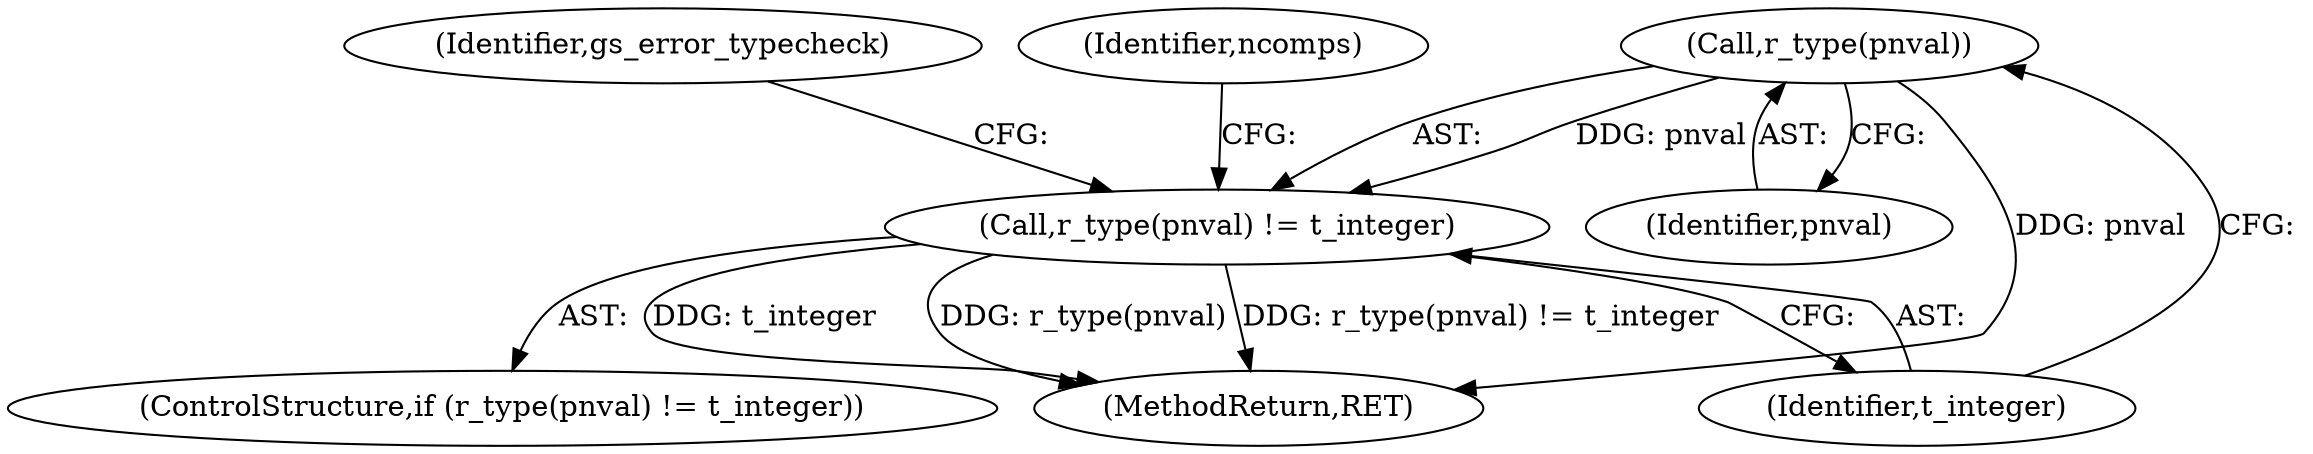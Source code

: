 digraph "0_ghostscript_67d760ab775dae4efe803b5944b0439aa3c0b04a_1@pointer" {
"1000234" [label="(Call,r_type(pnval))"];
"1000233" [label="(Call,r_type(pnval) != t_integer)"];
"1000236" [label="(Identifier,t_integer)"];
"1000234" [label="(Call,r_type(pnval))"];
"1000233" [label="(Call,r_type(pnval) != t_integer)"];
"1000239" [label="(Identifier,gs_error_typecheck)"];
"1000235" [label="(Identifier,pnval)"];
"1000232" [label="(ControlStructure,if (r_type(pnval) != t_integer))"];
"1000241" [label="(Identifier,ncomps)"];
"1000524" [label="(MethodReturn,RET)"];
"1000234" -> "1000233"  [label="AST: "];
"1000234" -> "1000235"  [label="CFG: "];
"1000235" -> "1000234"  [label="AST: "];
"1000236" -> "1000234"  [label="CFG: "];
"1000234" -> "1000524"  [label="DDG: pnval"];
"1000234" -> "1000233"  [label="DDG: pnval"];
"1000233" -> "1000232"  [label="AST: "];
"1000233" -> "1000236"  [label="CFG: "];
"1000236" -> "1000233"  [label="AST: "];
"1000239" -> "1000233"  [label="CFG: "];
"1000241" -> "1000233"  [label="CFG: "];
"1000233" -> "1000524"  [label="DDG: r_type(pnval) != t_integer"];
"1000233" -> "1000524"  [label="DDG: t_integer"];
"1000233" -> "1000524"  [label="DDG: r_type(pnval)"];
}
